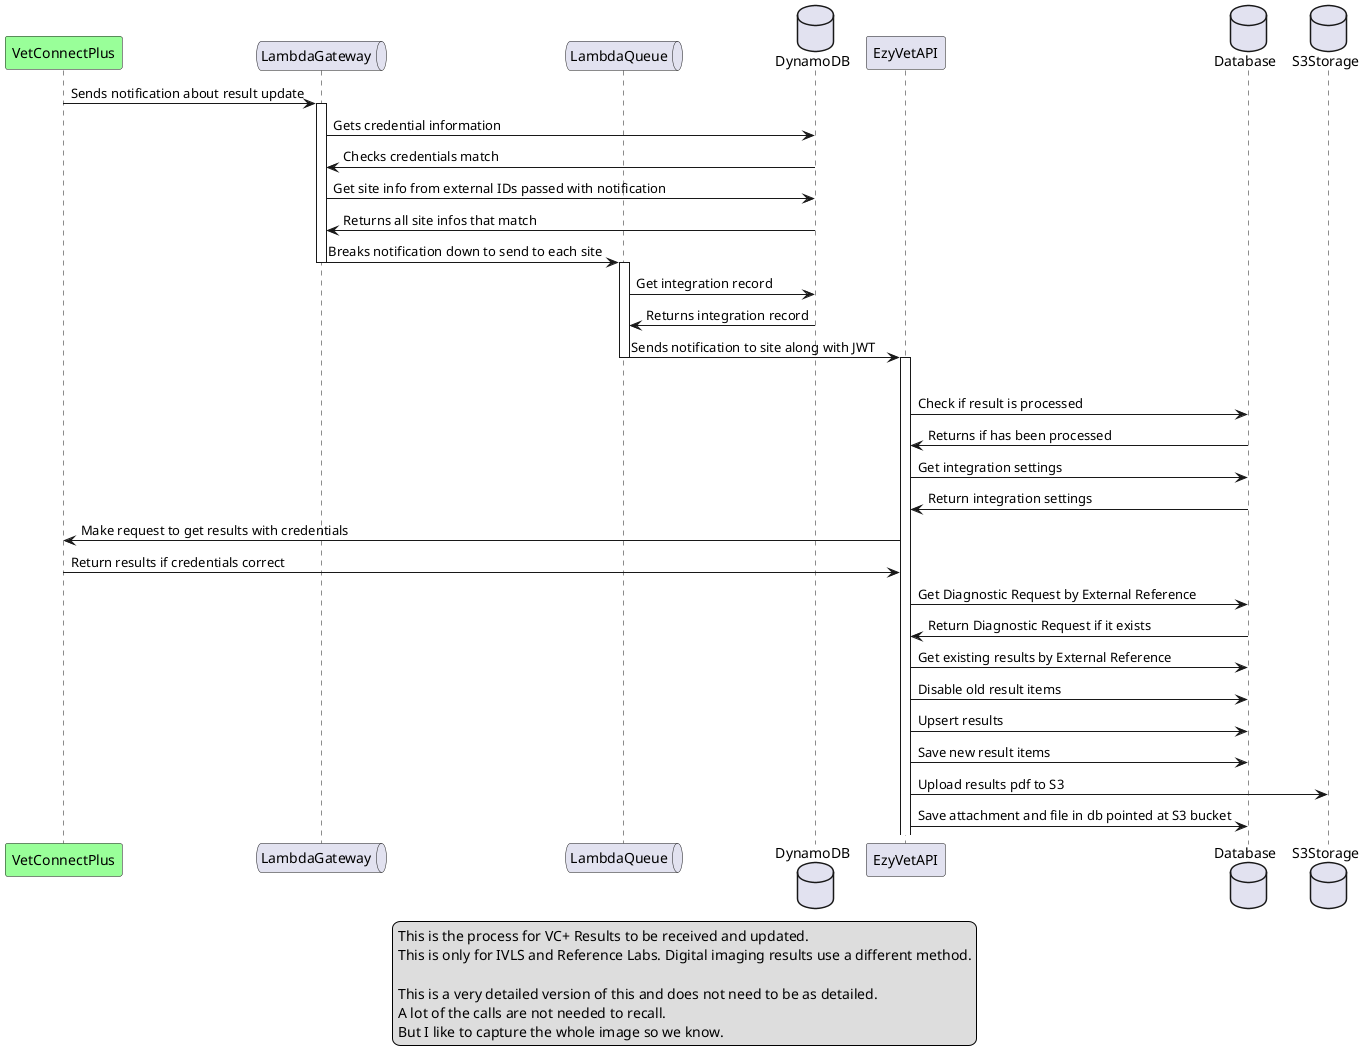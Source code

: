 @startuml Update Results (VC+) - SequenceDiagram

legend 
    This is the process for VC+ Results to be received and updated.
    This is only for IVLS and Reference Labs. Digital imaging results use a different method.
    
    This is a very detailed version of this and does not need to be as detailed.
    A lot of the calls are not needed to recall.
    But I like to capture the whole image so we know.
end legend


participant VetConnectPlus as integration #99FF99
queue LambdaGateway as gateway
queue LambdaQueue as queue
database DynamoDB as dynamo
participant EzyVetAPI as api
database Database as db 
database S3Storage as S3


integration -> gateway ++ : Sends notification about result update
gateway -> dynamo : Gets credential information
dynamo -> gateway : Checks credentials match
gateway -> dynamo : Get site info from external IDs passed with notification
dynamo -> gateway : Returns all site infos that match
gateway -> queue --++ : Breaks notification down to send to each site
queue -> dynamo  : Get integration record
dynamo -> queue : Returns integration record
queue -> api --++ : Sends notification to site along with JWT
|||
api -> db : Check if result is processed
db -> api : Returns if has been processed
api -> db : Get integration settings
db -> api : Return integration settings
api -> integration : Make request to get results with credentials
integration -> api : Return results if credentials correct
api -> db : Get Diagnostic Request by External Reference
db -> api : Return Diagnostic Request if it exists
api -> db : Get existing results by External Reference
api -> db : Disable old result items
api -> db : Upsert results
api -> db : Save new result items
api -> S3 : Upload results pdf to S3
api -> db : Save attachment and file in db pointed at S3 bucket


@enduml